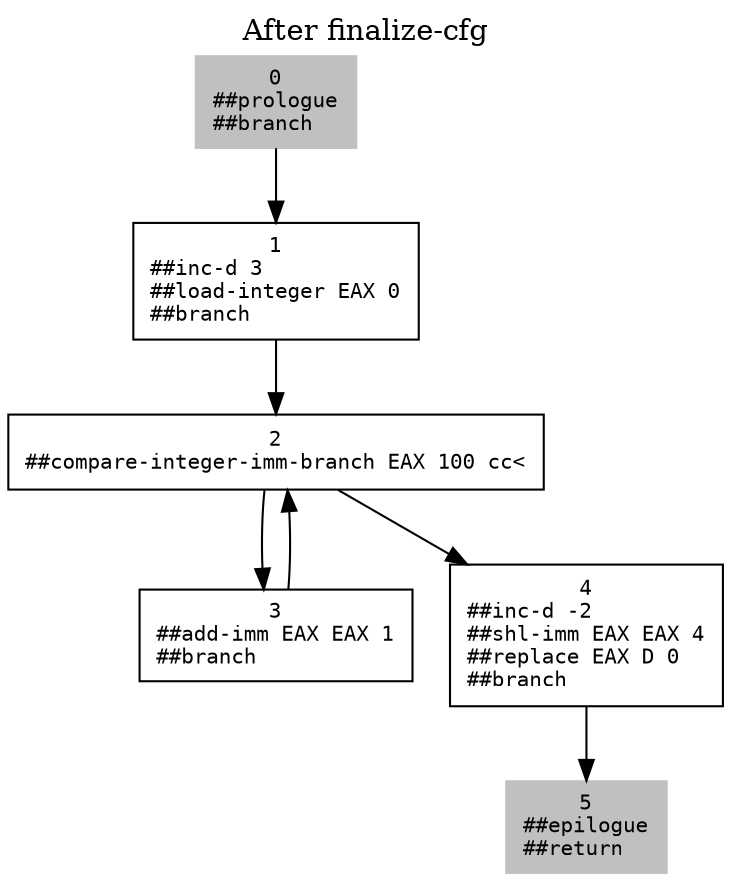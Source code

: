 digraph {
	node [label="\N"];
	graph [labelloc=t,
		label="After finalize-cfg",
		bb="0,0,341,418",
		lp="170.5,405"];
	0 [label="0\n##prologue\l##branch\l", fontname=Courier, fontsize=10, shape=box, color=grey, style=filled, pos="128,370", width="1.0556", height="0.61111"];
	1 [label="1\n##inc-d 3\l##load-integer EAX 0\l##branch\l", fontname=Courier, fontsize=10, shape=box, pos="128,284", width="1.8889", height="0.77778"];
	2 [label="2\n##compare-integer-imm-branch EAX 100 cc<\l", fontname=Courier, fontsize=10, shape=box, pos="128,202", width="3.5556", height="0.5"];
	3 [label="3\n##add-imm EAX EAX 1\l##branch\l", fontname=Courier, fontsize=10, shape=box, pos="128,114", width="1.8056", height="0.61111"];
	4 [label="4\n##inc-d -2\l##shl-imm EAX EAX 4\l##replace EAX D 0\l##branch\l", fontname=Courier, fontsize=10, shape=box, pos="276,114", width="1.8056", height="0.94444"];
	5 [label="5\n##epilogue\l##return\l", fontname=Courier, fontsize=10, shape=box, color=grey, style=filled, pos="276,22", width="1.0556", height="0.61111"];
	0 -> 1 [pos="e,128,312.25 128,347.85 128,340.05 128,331.05 128,322.31"];
	1 -> 2 [pos="e,128,220.49 128,255.78 128,247.66 128,238.8 128,230.66"];
	2 -> 3 [pos="e,122.04,136.27 122.41,183.77 121.31,172.99 120.99,159.03 121.46,146.43"];
	2 -> 4 [pos="e,218.8,148.01 158.31,183.98 173.28,175.08 191.97,163.97 210.01,153.24"];
	3 -> 2 [pos="e,133.59,183.77 133.96,136.27 134.86,147.63 134.99,161.58 134.35,173.7"];
	4 -> 5 [pos="e,276,44.011 276,79.743 276,71.337 276,62.371 276,54.073"];
}

